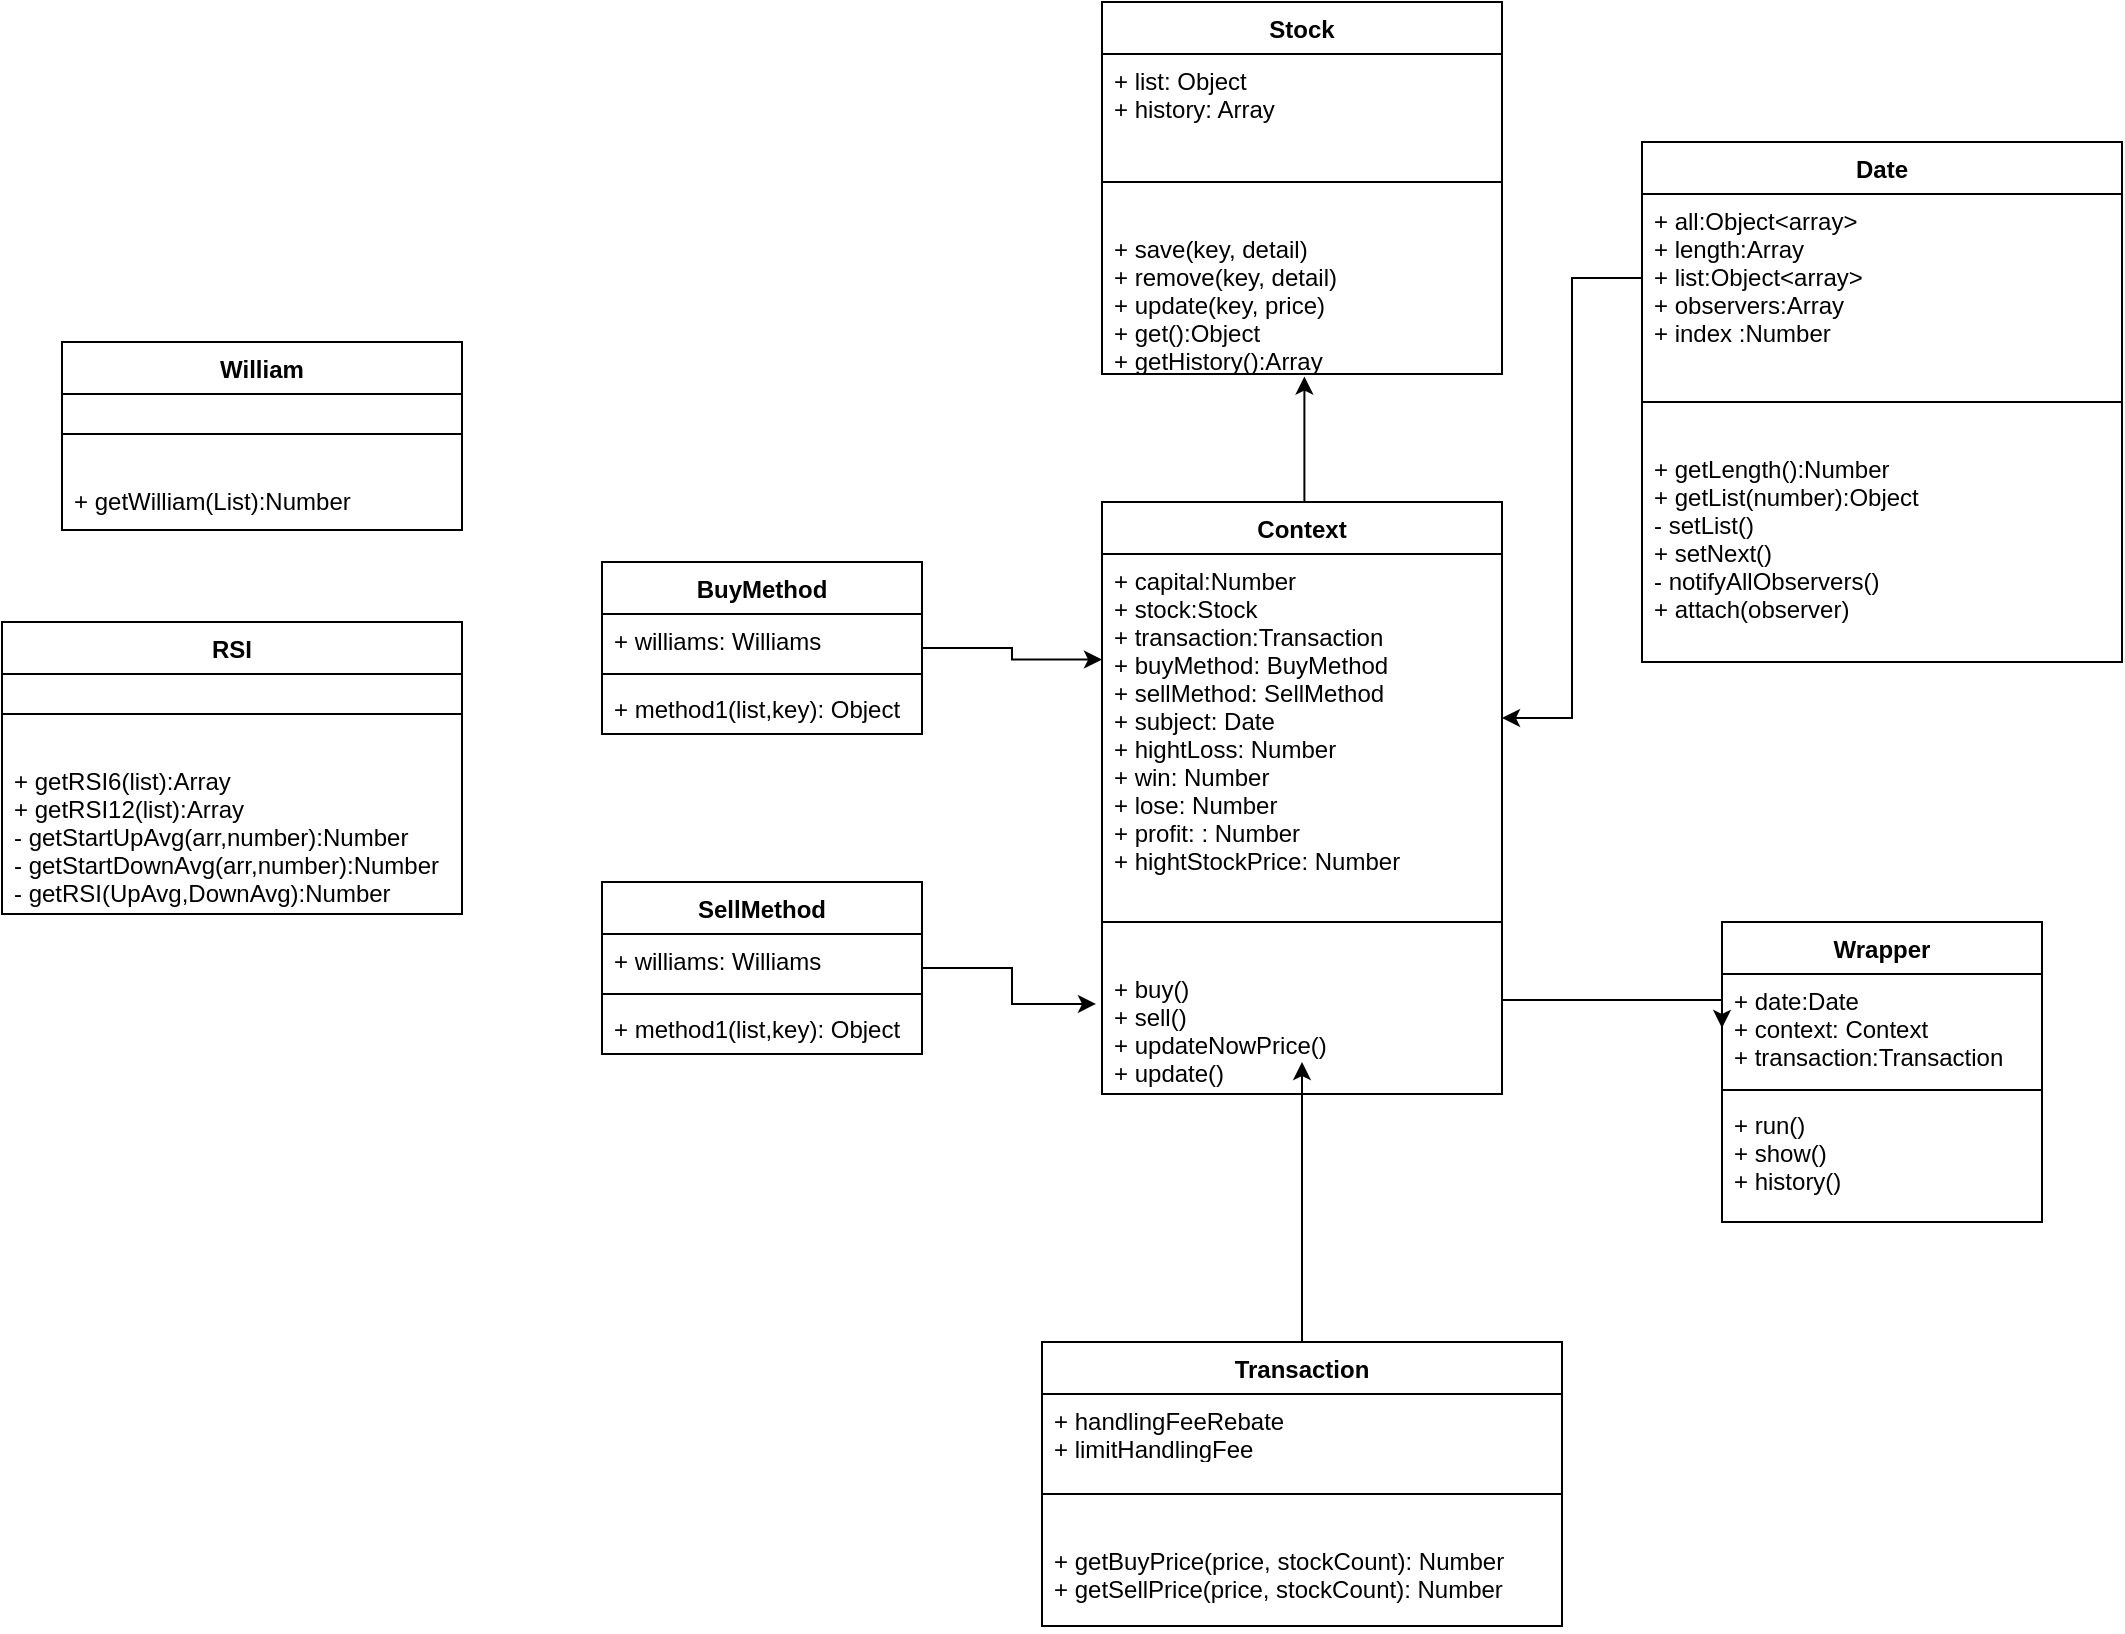 <mxfile version="14.6.13" type="device"><diagram id="C5RBs43oDa-KdzZeNtuy" name="Page-1"><mxGraphModel dx="1341" dy="1811" grid="1" gridSize="10" guides="1" tooltips="1" connect="1" arrows="1" fold="1" page="1" pageScale="1" pageWidth="827" pageHeight="1169" math="0" shadow="0"><root><mxCell id="WIyWlLk6GJQsqaUBKTNV-0"/><mxCell id="WIyWlLk6GJQsqaUBKTNV-1" parent="WIyWlLk6GJQsqaUBKTNV-0"/><mxCell id="F91Q20vFasPbDwkG_e-I-20" style="edgeStyle=orthogonalEdgeStyle;rounded=0;orthogonalLoop=1;jettySize=auto;html=1;exitX=0.5;exitY=0;exitDx=0;exitDy=0;entryX=0.506;entryY=1.017;entryDx=0;entryDy=0;entryPerimeter=0;" parent="WIyWlLk6GJQsqaUBKTNV-1" source="F91Q20vFasPbDwkG_e-I-0" target="F91Q20vFasPbDwkG_e-I-11" edge="1"><mxGeometry relative="1" as="geometry"><Array as="points"><mxPoint x="191" y="220"/></Array></mxGeometry></mxCell><mxCell id="F91Q20vFasPbDwkG_e-I-0" value="Context" style="swimlane;fontStyle=1;align=center;verticalAlign=top;childLayout=stackLayout;horizontal=1;startSize=26;horizontalStack=0;resizeParent=1;resizeParentMax=0;resizeLast=0;collapsible=1;marginBottom=0;" parent="WIyWlLk6GJQsqaUBKTNV-1" vertex="1"><mxGeometry x="90" y="220" width="200" height="296" as="geometry"/></mxCell><mxCell id="F91Q20vFasPbDwkG_e-I-1" value="+ capital:Number&#10;+ stock:Stock&#10;+ transaction:Transaction&#10;+ buyMethod: BuyMethod&#10;+ sellMethod: SellMethod&#10;+ subject: Date&#10;+ hightLoss: Number&#10;+ win: Number&#10;+ lose: Number&#10;+ profit: : Number&#10;+ hightStockPrice: Number&#10;" style="text;strokeColor=none;fillColor=none;align=left;verticalAlign=top;spacingLeft=4;spacingRight=4;overflow=hidden;rotatable=0;points=[[0,0.5],[1,0.5]];portConstraint=eastwest;" parent="F91Q20vFasPbDwkG_e-I-0" vertex="1"><mxGeometry y="26" width="200" height="164" as="geometry"/></mxCell><mxCell id="F91Q20vFasPbDwkG_e-I-2" value="" style="line;strokeWidth=1;fillColor=none;align=left;verticalAlign=middle;spacingTop=-1;spacingLeft=3;spacingRight=3;rotatable=0;labelPosition=right;points=[];portConstraint=eastwest;" parent="F91Q20vFasPbDwkG_e-I-0" vertex="1"><mxGeometry y="190" width="200" height="40" as="geometry"/></mxCell><mxCell id="F91Q20vFasPbDwkG_e-I-3" value="+ buy()&#10;+ sell()&#10;+ updateNowPrice()&#10;+ update()" style="text;strokeColor=none;fillColor=none;align=left;verticalAlign=top;spacingLeft=4;spacingRight=4;overflow=hidden;rotatable=0;points=[[0,0.5],[1,0.5]];portConstraint=eastwest;" parent="F91Q20vFasPbDwkG_e-I-0" vertex="1"><mxGeometry y="230" width="200" height="66" as="geometry"/></mxCell><mxCell id="yLj_Qp0v5qIvkyL6gjk5-15" style="edgeStyle=orthogonalEdgeStyle;rounded=0;orthogonalLoop=1;jettySize=auto;html=1;" parent="WIyWlLk6GJQsqaUBKTNV-1" source="F91Q20vFasPbDwkG_e-I-4" edge="1"><mxGeometry relative="1" as="geometry"><mxPoint x="190" y="500" as="targetPoint"/></mxGeometry></mxCell><mxCell id="F91Q20vFasPbDwkG_e-I-4" value="Transaction" style="swimlane;fontStyle=1;align=center;verticalAlign=top;childLayout=stackLayout;horizontal=1;startSize=26;horizontalStack=0;resizeParent=1;resizeParentMax=0;resizeLast=0;collapsible=1;marginBottom=0;" parent="WIyWlLk6GJQsqaUBKTNV-1" vertex="1"><mxGeometry x="60" y="640" width="260" height="142" as="geometry"/></mxCell><mxCell id="F91Q20vFasPbDwkG_e-I-5" value="+ handlingFeeRebate&#10;+ limitHandlingFee" style="text;strokeColor=none;fillColor=none;align=left;verticalAlign=top;spacingLeft=4;spacingRight=4;overflow=hidden;rotatable=0;points=[[0,0.5],[1,0.5]];portConstraint=eastwest;" parent="F91Q20vFasPbDwkG_e-I-4" vertex="1"><mxGeometry y="26" width="260" height="30" as="geometry"/></mxCell><mxCell id="F91Q20vFasPbDwkG_e-I-6" value="" style="line;strokeWidth=1;fillColor=none;align=left;verticalAlign=middle;spacingTop=-1;spacingLeft=3;spacingRight=3;rotatable=0;labelPosition=right;points=[];portConstraint=eastwest;" parent="F91Q20vFasPbDwkG_e-I-4" vertex="1"><mxGeometry y="56" width="260" height="40" as="geometry"/></mxCell><mxCell id="F91Q20vFasPbDwkG_e-I-7" value="+ getBuyPrice(price, stockCount): Number&#10;+ getSellPrice(price, stockCount): Number" style="text;strokeColor=none;fillColor=none;align=left;verticalAlign=top;spacingLeft=4;spacingRight=4;overflow=hidden;rotatable=0;points=[[0,0.5],[1,0.5]];portConstraint=eastwest;" parent="F91Q20vFasPbDwkG_e-I-4" vertex="1"><mxGeometry y="96" width="260" height="46" as="geometry"/></mxCell><mxCell id="F91Q20vFasPbDwkG_e-I-8" value="Stock&#10;" style="swimlane;fontStyle=1;align=center;verticalAlign=top;childLayout=stackLayout;horizontal=1;startSize=26;horizontalStack=0;resizeParent=1;resizeParentMax=0;resizeLast=0;collapsible=1;marginBottom=0;" parent="WIyWlLk6GJQsqaUBKTNV-1" vertex="1"><mxGeometry x="90" y="-30" width="200" height="186" as="geometry"/></mxCell><mxCell id="F91Q20vFasPbDwkG_e-I-9" value="+ list: Object&#10;+ history: Array" style="text;strokeColor=none;fillColor=none;align=left;verticalAlign=top;spacingLeft=4;spacingRight=4;overflow=hidden;rotatable=0;points=[[0,0.5],[1,0.5]];portConstraint=eastwest;" parent="F91Q20vFasPbDwkG_e-I-8" vertex="1"><mxGeometry y="26" width="200" height="44" as="geometry"/></mxCell><mxCell id="F91Q20vFasPbDwkG_e-I-10" value="" style="line;strokeWidth=1;fillColor=none;align=left;verticalAlign=middle;spacingTop=-1;spacingLeft=3;spacingRight=3;rotatable=0;labelPosition=right;points=[];portConstraint=eastwest;" parent="F91Q20vFasPbDwkG_e-I-8" vertex="1"><mxGeometry y="70" width="200" height="40" as="geometry"/></mxCell><mxCell id="F91Q20vFasPbDwkG_e-I-11" value="+ save(key, detail)&#10;+ remove(key, detail)&#10;+ update(key, price)&#10;+ get():Object&#10;+ getHistory():Array" style="text;strokeColor=none;fillColor=none;align=left;verticalAlign=top;spacingLeft=4;spacingRight=4;overflow=hidden;rotatable=0;points=[[0,0.5],[1,0.5]];portConstraint=eastwest;" parent="F91Q20vFasPbDwkG_e-I-8" vertex="1"><mxGeometry y="110" width="200" height="76" as="geometry"/></mxCell><mxCell id="F91Q20vFasPbDwkG_e-I-12" value="Date" style="swimlane;fontStyle=1;align=center;verticalAlign=top;childLayout=stackLayout;horizontal=1;startSize=26;horizontalStack=0;resizeParent=1;resizeParentMax=0;resizeLast=0;collapsible=1;marginBottom=0;" parent="WIyWlLk6GJQsqaUBKTNV-1" vertex="1"><mxGeometry x="360" y="40" width="240" height="260" as="geometry"/></mxCell><mxCell id="F91Q20vFasPbDwkG_e-I-13" value="+ all:Object&lt;array&gt;&#10;+ length:Array&#10;+ list:Object&lt;array&gt;&#10;+ observers:Array&#10;+ index :Number&#10;" style="text;strokeColor=none;fillColor=none;align=left;verticalAlign=top;spacingLeft=4;spacingRight=4;overflow=hidden;rotatable=0;points=[[0,0.5],[1,0.5]];portConstraint=eastwest;" parent="F91Q20vFasPbDwkG_e-I-12" vertex="1"><mxGeometry y="26" width="240" height="84" as="geometry"/></mxCell><mxCell id="F91Q20vFasPbDwkG_e-I-14" value="" style="line;strokeWidth=1;fillColor=none;align=left;verticalAlign=middle;spacingTop=-1;spacingLeft=3;spacingRight=3;rotatable=0;labelPosition=right;points=[];portConstraint=eastwest;" parent="F91Q20vFasPbDwkG_e-I-12" vertex="1"><mxGeometry y="110" width="240" height="40" as="geometry"/></mxCell><mxCell id="F91Q20vFasPbDwkG_e-I-15" value="+ getLength():Number&#10;+ getList(number):Object&#10;- setList()&#10;+ setNext()&#10;- notifyAllObservers()&#10;+ attach(observer)" style="text;strokeColor=none;fillColor=none;align=left;verticalAlign=top;spacingLeft=4;spacingRight=4;overflow=hidden;rotatable=0;points=[[0,0.5],[1,0.5]];portConstraint=eastwest;" parent="F91Q20vFasPbDwkG_e-I-12" vertex="1"><mxGeometry y="150" width="240" height="110" as="geometry"/></mxCell><mxCell id="F91Q20vFasPbDwkG_e-I-16" value="William" style="swimlane;fontStyle=1;align=center;verticalAlign=top;childLayout=stackLayout;horizontal=1;startSize=26;horizontalStack=0;resizeParent=1;resizeParentMax=0;resizeLast=0;collapsible=1;marginBottom=0;" parent="WIyWlLk6GJQsqaUBKTNV-1" vertex="1"><mxGeometry x="-430" y="140" width="200" height="94" as="geometry"/></mxCell><mxCell id="F91Q20vFasPbDwkG_e-I-18" value="" style="line;strokeWidth=1;fillColor=none;align=left;verticalAlign=middle;spacingTop=-1;spacingLeft=3;spacingRight=3;rotatable=0;labelPosition=right;points=[];portConstraint=eastwest;" parent="F91Q20vFasPbDwkG_e-I-16" vertex="1"><mxGeometry y="26" width="200" height="40" as="geometry"/></mxCell><mxCell id="F91Q20vFasPbDwkG_e-I-19" value="+ getWilliam(List):Number" style="text;strokeColor=none;fillColor=none;align=left;verticalAlign=top;spacingLeft=4;spacingRight=4;overflow=hidden;rotatable=0;points=[[0,0.5],[1,0.5]];portConstraint=eastwest;" parent="F91Q20vFasPbDwkG_e-I-16" vertex="1"><mxGeometry y="66" width="200" height="28" as="geometry"/></mxCell><mxCell id="yLj_Qp0v5qIvkyL6gjk5-9" style="edgeStyle=orthogonalEdgeStyle;rounded=0;orthogonalLoop=1;jettySize=auto;html=1;entryX=0;entryY=0.322;entryDx=0;entryDy=0;entryPerimeter=0;" parent="WIyWlLk6GJQsqaUBKTNV-1" source="yLj_Qp0v5qIvkyL6gjk5-0" target="F91Q20vFasPbDwkG_e-I-1" edge="1"><mxGeometry relative="1" as="geometry"/></mxCell><mxCell id="yLj_Qp0v5qIvkyL6gjk5-0" value="BuyMethod" style="swimlane;fontStyle=1;align=center;verticalAlign=top;childLayout=stackLayout;horizontal=1;startSize=26;horizontalStack=0;resizeParent=1;resizeParentMax=0;resizeLast=0;collapsible=1;marginBottom=0;" parent="WIyWlLk6GJQsqaUBKTNV-1" vertex="1"><mxGeometry x="-160" y="250" width="160" height="86" as="geometry"/></mxCell><mxCell id="yLj_Qp0v5qIvkyL6gjk5-1" value="+ williams: Williams" style="text;strokeColor=none;fillColor=none;align=left;verticalAlign=top;spacingLeft=4;spacingRight=4;overflow=hidden;rotatable=0;points=[[0,0.5],[1,0.5]];portConstraint=eastwest;" parent="yLj_Qp0v5qIvkyL6gjk5-0" vertex="1"><mxGeometry y="26" width="160" height="26" as="geometry"/></mxCell><mxCell id="yLj_Qp0v5qIvkyL6gjk5-2" value="" style="line;strokeWidth=1;fillColor=none;align=left;verticalAlign=middle;spacingTop=-1;spacingLeft=3;spacingRight=3;rotatable=0;labelPosition=right;points=[];portConstraint=eastwest;" parent="yLj_Qp0v5qIvkyL6gjk5-0" vertex="1"><mxGeometry y="52" width="160" height="8" as="geometry"/></mxCell><mxCell id="yLj_Qp0v5qIvkyL6gjk5-3" value="+ method1(list,key): Object" style="text;strokeColor=none;fillColor=none;align=left;verticalAlign=top;spacingLeft=4;spacingRight=4;overflow=hidden;rotatable=0;points=[[0,0.5],[1,0.5]];portConstraint=eastwest;" parent="yLj_Qp0v5qIvkyL6gjk5-0" vertex="1"><mxGeometry y="60" width="160" height="26" as="geometry"/></mxCell><mxCell id="yLj_Qp0v5qIvkyL6gjk5-8" style="edgeStyle=orthogonalEdgeStyle;rounded=0;orthogonalLoop=1;jettySize=auto;html=1;entryX=-0.015;entryY=0.318;entryDx=0;entryDy=0;entryPerimeter=0;" parent="WIyWlLk6GJQsqaUBKTNV-1" source="yLj_Qp0v5qIvkyL6gjk5-4" target="F91Q20vFasPbDwkG_e-I-3" edge="1"><mxGeometry relative="1" as="geometry"/></mxCell><mxCell id="yLj_Qp0v5qIvkyL6gjk5-4" value="SellMethod" style="swimlane;fontStyle=1;align=center;verticalAlign=top;childLayout=stackLayout;horizontal=1;startSize=26;horizontalStack=0;resizeParent=1;resizeParentMax=0;resizeLast=0;collapsible=1;marginBottom=0;" parent="WIyWlLk6GJQsqaUBKTNV-1" vertex="1"><mxGeometry x="-160" y="410" width="160" height="86" as="geometry"/></mxCell><mxCell id="yLj_Qp0v5qIvkyL6gjk5-5" value="+ williams: Williams" style="text;strokeColor=none;fillColor=none;align=left;verticalAlign=top;spacingLeft=4;spacingRight=4;overflow=hidden;rotatable=0;points=[[0,0.5],[1,0.5]];portConstraint=eastwest;" parent="yLj_Qp0v5qIvkyL6gjk5-4" vertex="1"><mxGeometry y="26" width="160" height="26" as="geometry"/></mxCell><mxCell id="yLj_Qp0v5qIvkyL6gjk5-6" value="" style="line;strokeWidth=1;fillColor=none;align=left;verticalAlign=middle;spacingTop=-1;spacingLeft=3;spacingRight=3;rotatable=0;labelPosition=right;points=[];portConstraint=eastwest;" parent="yLj_Qp0v5qIvkyL6gjk5-4" vertex="1"><mxGeometry y="52" width="160" height="8" as="geometry"/></mxCell><mxCell id="yLj_Qp0v5qIvkyL6gjk5-7" value="+ method1(list,key): Object" style="text;strokeColor=none;fillColor=none;align=left;verticalAlign=top;spacingLeft=4;spacingRight=4;overflow=hidden;rotatable=0;points=[[0,0.5],[1,0.5]];portConstraint=eastwest;" parent="yLj_Qp0v5qIvkyL6gjk5-4" vertex="1"><mxGeometry y="60" width="160" height="26" as="geometry"/></mxCell><mxCell id="yLj_Qp0v5qIvkyL6gjk5-17" style="edgeStyle=orthogonalEdgeStyle;rounded=0;orthogonalLoop=1;jettySize=auto;html=1;" parent="WIyWlLk6GJQsqaUBKTNV-1" source="F91Q20vFasPbDwkG_e-I-13" target="F91Q20vFasPbDwkG_e-I-1" edge="1"><mxGeometry relative="1" as="geometry"/></mxCell><mxCell id="yLj_Qp0v5qIvkyL6gjk5-18" value="Wrapper" style="swimlane;fontStyle=1;align=center;verticalAlign=top;childLayout=stackLayout;horizontal=1;startSize=26;horizontalStack=0;resizeParent=1;resizeParentMax=0;resizeLast=0;collapsible=1;marginBottom=0;" parent="WIyWlLk6GJQsqaUBKTNV-1" vertex="1"><mxGeometry x="400" y="430" width="160" height="150" as="geometry"/></mxCell><mxCell id="yLj_Qp0v5qIvkyL6gjk5-19" value="+ date:Date&#10;+ context: Context&#10;+ transaction:Transaction" style="text;strokeColor=none;fillColor=none;align=left;verticalAlign=top;spacingLeft=4;spacingRight=4;overflow=hidden;rotatable=0;points=[[0,0.5],[1,0.5]];portConstraint=eastwest;" parent="yLj_Qp0v5qIvkyL6gjk5-18" vertex="1"><mxGeometry y="26" width="160" height="54" as="geometry"/></mxCell><mxCell id="yLj_Qp0v5qIvkyL6gjk5-20" value="" style="line;strokeWidth=1;fillColor=none;align=left;verticalAlign=middle;spacingTop=-1;spacingLeft=3;spacingRight=3;rotatable=0;labelPosition=right;points=[];portConstraint=eastwest;" parent="yLj_Qp0v5qIvkyL6gjk5-18" vertex="1"><mxGeometry y="80" width="160" height="8" as="geometry"/></mxCell><mxCell id="yLj_Qp0v5qIvkyL6gjk5-21" value="+ run()&#10;+ show()&#10;+ history()" style="text;strokeColor=none;fillColor=none;align=left;verticalAlign=top;spacingLeft=4;spacingRight=4;overflow=hidden;rotatable=0;points=[[0,0.5],[1,0.5]];portConstraint=eastwest;" parent="yLj_Qp0v5qIvkyL6gjk5-18" vertex="1"><mxGeometry y="88" width="160" height="62" as="geometry"/></mxCell><mxCell id="yLj_Qp0v5qIvkyL6gjk5-22" style="edgeStyle=orthogonalEdgeStyle;rounded=0;orthogonalLoop=1;jettySize=auto;html=1;entryX=0;entryY=0.5;entryDx=0;entryDy=0;" parent="WIyWlLk6GJQsqaUBKTNV-1" source="F91Q20vFasPbDwkG_e-I-3" target="yLj_Qp0v5qIvkyL6gjk5-19" edge="1"><mxGeometry relative="1" as="geometry"><Array as="points"><mxPoint x="320" y="469"/><mxPoint x="320" y="469"/></Array></mxGeometry></mxCell><mxCell id="yLj_Qp0v5qIvkyL6gjk5-31" value="RSI" style="swimlane;fontStyle=1;align=center;verticalAlign=top;childLayout=stackLayout;horizontal=1;startSize=26;horizontalStack=0;resizeParent=1;resizeParentMax=0;resizeLast=0;collapsible=1;marginBottom=0;" parent="WIyWlLk6GJQsqaUBKTNV-1" vertex="1"><mxGeometry x="-460" y="280" width="230" height="146" as="geometry"/></mxCell><mxCell id="yLj_Qp0v5qIvkyL6gjk5-32" value="" style="line;strokeWidth=1;fillColor=none;align=left;verticalAlign=middle;spacingTop=-1;spacingLeft=3;spacingRight=3;rotatable=0;labelPosition=right;points=[];portConstraint=eastwest;" parent="yLj_Qp0v5qIvkyL6gjk5-31" vertex="1"><mxGeometry y="26" width="230" height="40" as="geometry"/></mxCell><mxCell id="yLj_Qp0v5qIvkyL6gjk5-33" value="+ getRSI6(list):Array&#10;+ getRSI12(list):Array&#10;- getStartUpAvg(arr,number):Number&#10;- getStartDownAvg(arr,number):Number&#10;- getRSI(UpAvg,DownAvg):Number" style="text;strokeColor=none;fillColor=none;align=left;verticalAlign=top;spacingLeft=4;spacingRight=4;overflow=hidden;rotatable=0;points=[[0,0.5],[1,0.5]];portConstraint=eastwest;" parent="yLj_Qp0v5qIvkyL6gjk5-31" vertex="1"><mxGeometry y="66" width="230" height="80" as="geometry"/></mxCell></root></mxGraphModel></diagram></mxfile>